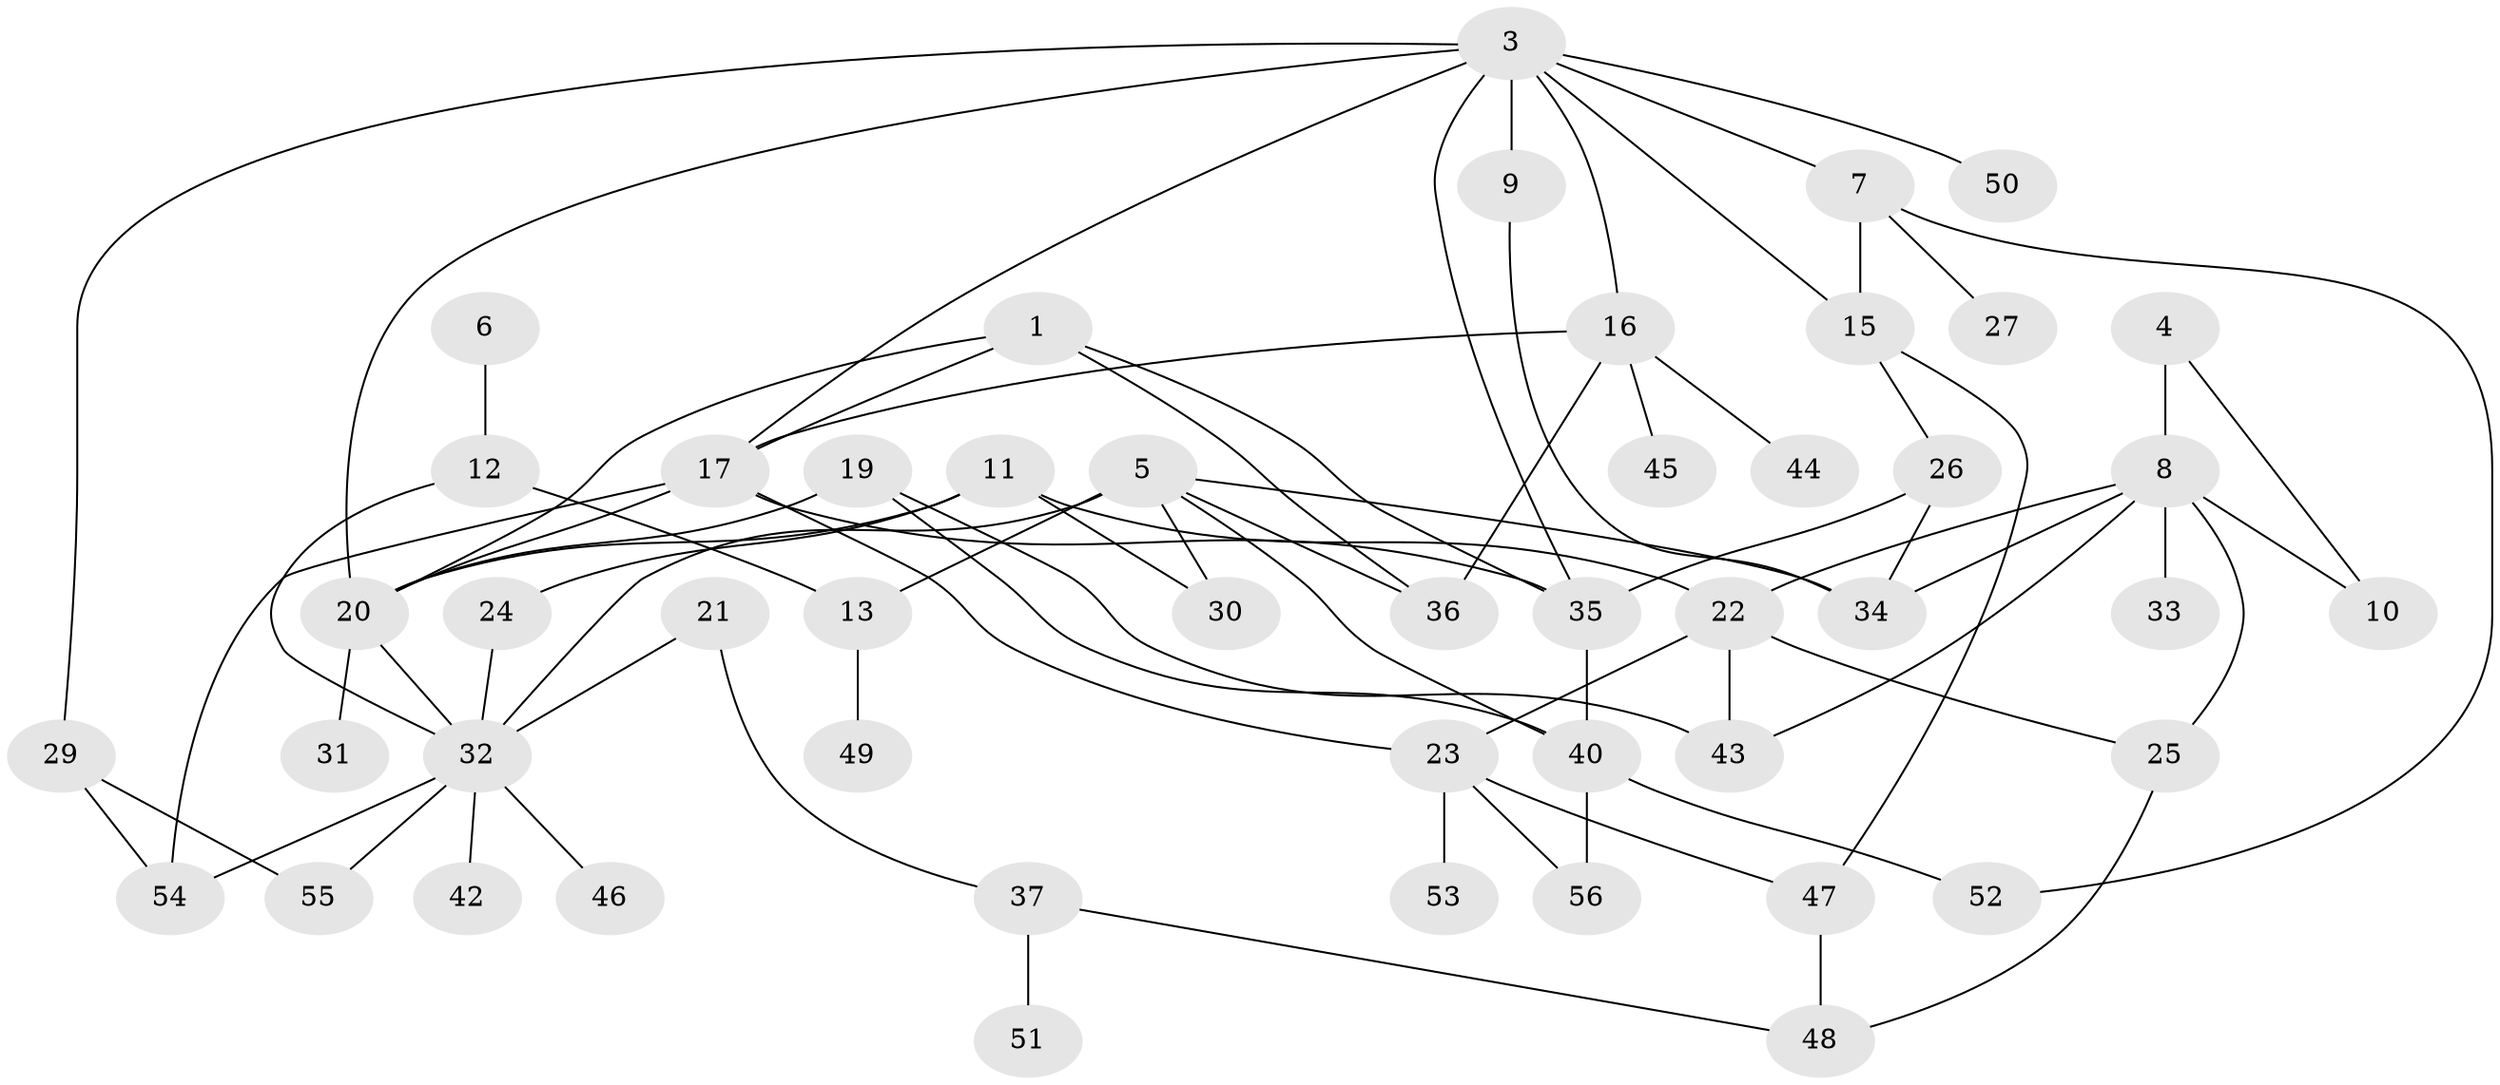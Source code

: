 // original degree distribution, {3: 0.24324324324324326, 1: 0.26126126126126126, 2: 0.22522522522522523, 5: 0.06306306306306306, 4: 0.12612612612612611, 0: 0.04504504504504504, 6: 0.02702702702702703, 7: 0.009009009009009009}
// Generated by graph-tools (version 1.1) at 2025/33/03/09/25 02:33:27]
// undirected, 49 vertices, 78 edges
graph export_dot {
graph [start="1"]
  node [color=gray90,style=filled];
  1;
  3;
  4;
  5;
  6;
  7;
  8;
  9;
  10;
  11;
  12;
  13;
  15;
  16;
  17;
  19;
  20;
  21;
  22;
  23;
  24;
  25;
  26;
  27;
  29;
  30;
  31;
  32;
  33;
  34;
  35;
  36;
  37;
  40;
  42;
  43;
  44;
  45;
  46;
  47;
  48;
  49;
  50;
  51;
  52;
  53;
  54;
  55;
  56;
  1 -- 17 [weight=1.0];
  1 -- 20 [weight=1.0];
  1 -- 35 [weight=1.0];
  1 -- 36 [weight=1.0];
  3 -- 7 [weight=1.0];
  3 -- 9 [weight=1.0];
  3 -- 15 [weight=1.0];
  3 -- 16 [weight=1.0];
  3 -- 17 [weight=1.0];
  3 -- 20 [weight=1.0];
  3 -- 29 [weight=1.0];
  3 -- 35 [weight=1.0];
  3 -- 50 [weight=1.0];
  4 -- 8 [weight=3.0];
  4 -- 10 [weight=1.0];
  5 -- 13 [weight=1.0];
  5 -- 30 [weight=1.0];
  5 -- 32 [weight=1.0];
  5 -- 34 [weight=1.0];
  5 -- 36 [weight=1.0];
  5 -- 40 [weight=1.0];
  6 -- 12 [weight=1.0];
  7 -- 15 [weight=1.0];
  7 -- 27 [weight=1.0];
  7 -- 52 [weight=1.0];
  8 -- 10 [weight=1.0];
  8 -- 22 [weight=1.0];
  8 -- 25 [weight=1.0];
  8 -- 33 [weight=2.0];
  8 -- 34 [weight=1.0];
  8 -- 43 [weight=1.0];
  9 -- 34 [weight=1.0];
  11 -- 20 [weight=2.0];
  11 -- 22 [weight=1.0];
  11 -- 24 [weight=1.0];
  11 -- 30 [weight=1.0];
  12 -- 13 [weight=1.0];
  12 -- 32 [weight=1.0];
  13 -- 49 [weight=1.0];
  15 -- 26 [weight=1.0];
  15 -- 47 [weight=1.0];
  16 -- 17 [weight=1.0];
  16 -- 36 [weight=1.0];
  16 -- 44 [weight=1.0];
  16 -- 45 [weight=1.0];
  17 -- 20 [weight=1.0];
  17 -- 23 [weight=1.0];
  17 -- 35 [weight=1.0];
  17 -- 54 [weight=1.0];
  19 -- 20 [weight=1.0];
  19 -- 40 [weight=1.0];
  19 -- 43 [weight=1.0];
  20 -- 31 [weight=1.0];
  20 -- 32 [weight=1.0];
  21 -- 32 [weight=1.0];
  21 -- 37 [weight=1.0];
  22 -- 23 [weight=1.0];
  22 -- 25 [weight=1.0];
  22 -- 43 [weight=1.0];
  23 -- 47 [weight=1.0];
  23 -- 53 [weight=1.0];
  23 -- 56 [weight=1.0];
  24 -- 32 [weight=1.0];
  25 -- 48 [weight=1.0];
  26 -- 34 [weight=1.0];
  26 -- 35 [weight=1.0];
  29 -- 54 [weight=1.0];
  29 -- 55 [weight=1.0];
  32 -- 42 [weight=1.0];
  32 -- 46 [weight=1.0];
  32 -- 54 [weight=1.0];
  32 -- 55 [weight=1.0];
  35 -- 40 [weight=1.0];
  37 -- 48 [weight=1.0];
  37 -- 51 [weight=1.0];
  40 -- 52 [weight=1.0];
  40 -- 56 [weight=1.0];
  47 -- 48 [weight=1.0];
}
